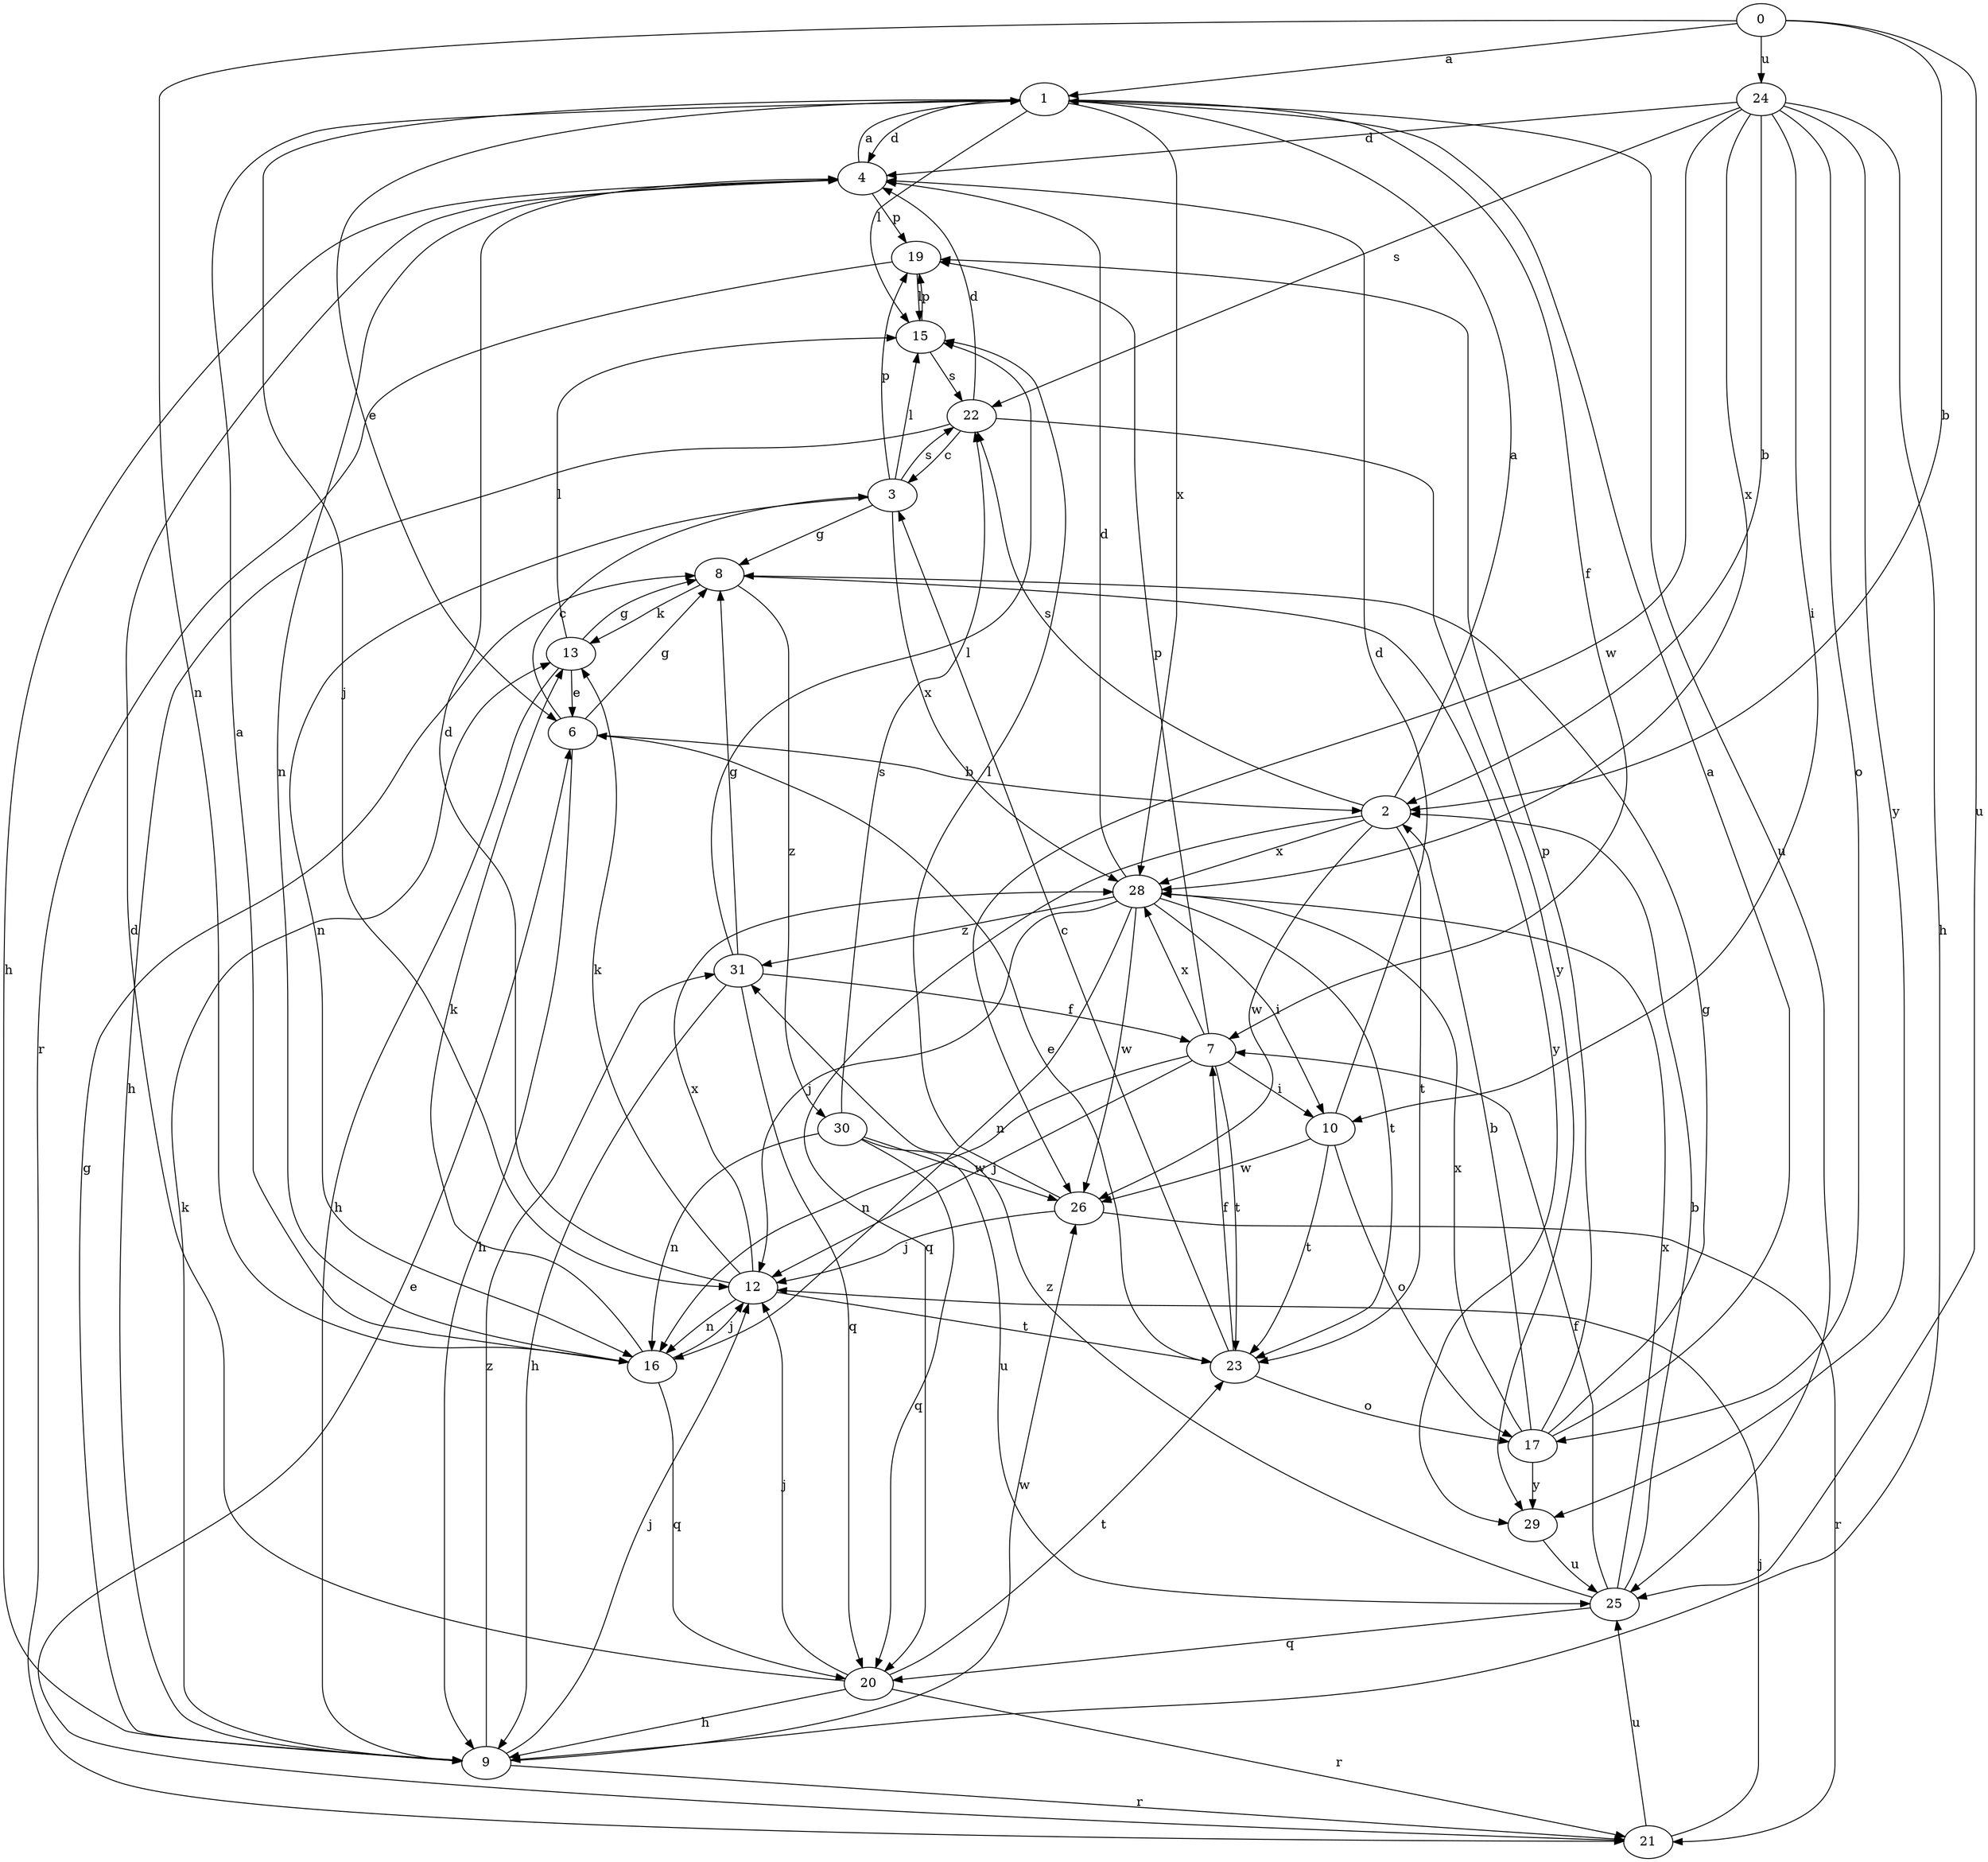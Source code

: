 strict digraph  {
0;
1;
2;
3;
4;
6;
7;
8;
9;
10;
12;
13;
15;
16;
17;
19;
20;
21;
22;
23;
24;
25;
26;
28;
29;
30;
31;
0 -> 1  [label=a];
0 -> 2  [label=b];
0 -> 16  [label=n];
0 -> 24  [label=u];
0 -> 25  [label=u];
1 -> 4  [label=d];
1 -> 6  [label=e];
1 -> 7  [label=f];
1 -> 12  [label=j];
1 -> 15  [label=l];
1 -> 25  [label=u];
1 -> 28  [label=x];
2 -> 1  [label=a];
2 -> 20  [label=q];
2 -> 22  [label=s];
2 -> 23  [label=t];
2 -> 26  [label=w];
2 -> 28  [label=x];
3 -> 8  [label=g];
3 -> 15  [label=l];
3 -> 16  [label=n];
3 -> 19  [label=p];
3 -> 22  [label=s];
3 -> 28  [label=x];
4 -> 1  [label=a];
4 -> 9  [label=h];
4 -> 16  [label=n];
4 -> 19  [label=p];
6 -> 2  [label=b];
6 -> 3  [label=c];
6 -> 8  [label=g];
6 -> 9  [label=h];
7 -> 10  [label=i];
7 -> 12  [label=j];
7 -> 16  [label=n];
7 -> 19  [label=p];
7 -> 23  [label=t];
7 -> 28  [label=x];
8 -> 13  [label=k];
8 -> 29  [label=y];
8 -> 30  [label=z];
9 -> 8  [label=g];
9 -> 12  [label=j];
9 -> 13  [label=k];
9 -> 21  [label=r];
9 -> 26  [label=w];
9 -> 31  [label=z];
10 -> 4  [label=d];
10 -> 17  [label=o];
10 -> 23  [label=t];
10 -> 26  [label=w];
12 -> 4  [label=d];
12 -> 13  [label=k];
12 -> 16  [label=n];
12 -> 23  [label=t];
12 -> 28  [label=x];
13 -> 6  [label=e];
13 -> 8  [label=g];
13 -> 9  [label=h];
13 -> 15  [label=l];
15 -> 19  [label=p];
15 -> 22  [label=s];
16 -> 1  [label=a];
16 -> 12  [label=j];
16 -> 13  [label=k];
16 -> 20  [label=q];
17 -> 1  [label=a];
17 -> 2  [label=b];
17 -> 8  [label=g];
17 -> 19  [label=p];
17 -> 28  [label=x];
17 -> 29  [label=y];
19 -> 15  [label=l];
19 -> 21  [label=r];
20 -> 4  [label=d];
20 -> 9  [label=h];
20 -> 12  [label=j];
20 -> 21  [label=r];
20 -> 23  [label=t];
21 -> 6  [label=e];
21 -> 12  [label=j];
21 -> 25  [label=u];
22 -> 3  [label=c];
22 -> 4  [label=d];
22 -> 9  [label=h];
22 -> 29  [label=y];
23 -> 3  [label=c];
23 -> 6  [label=e];
23 -> 7  [label=f];
23 -> 17  [label=o];
24 -> 2  [label=b];
24 -> 4  [label=d];
24 -> 9  [label=h];
24 -> 10  [label=i];
24 -> 17  [label=o];
24 -> 22  [label=s];
24 -> 26  [label=w];
24 -> 28  [label=x];
24 -> 29  [label=y];
25 -> 2  [label=b];
25 -> 7  [label=f];
25 -> 20  [label=q];
25 -> 28  [label=x];
25 -> 31  [label=z];
26 -> 12  [label=j];
26 -> 15  [label=l];
26 -> 21  [label=r];
28 -> 4  [label=d];
28 -> 10  [label=i];
28 -> 12  [label=j];
28 -> 16  [label=n];
28 -> 23  [label=t];
28 -> 26  [label=w];
28 -> 31  [label=z];
29 -> 25  [label=u];
30 -> 16  [label=n];
30 -> 20  [label=q];
30 -> 22  [label=s];
30 -> 25  [label=u];
30 -> 26  [label=w];
31 -> 7  [label=f];
31 -> 8  [label=g];
31 -> 9  [label=h];
31 -> 15  [label=l];
31 -> 20  [label=q];
}
